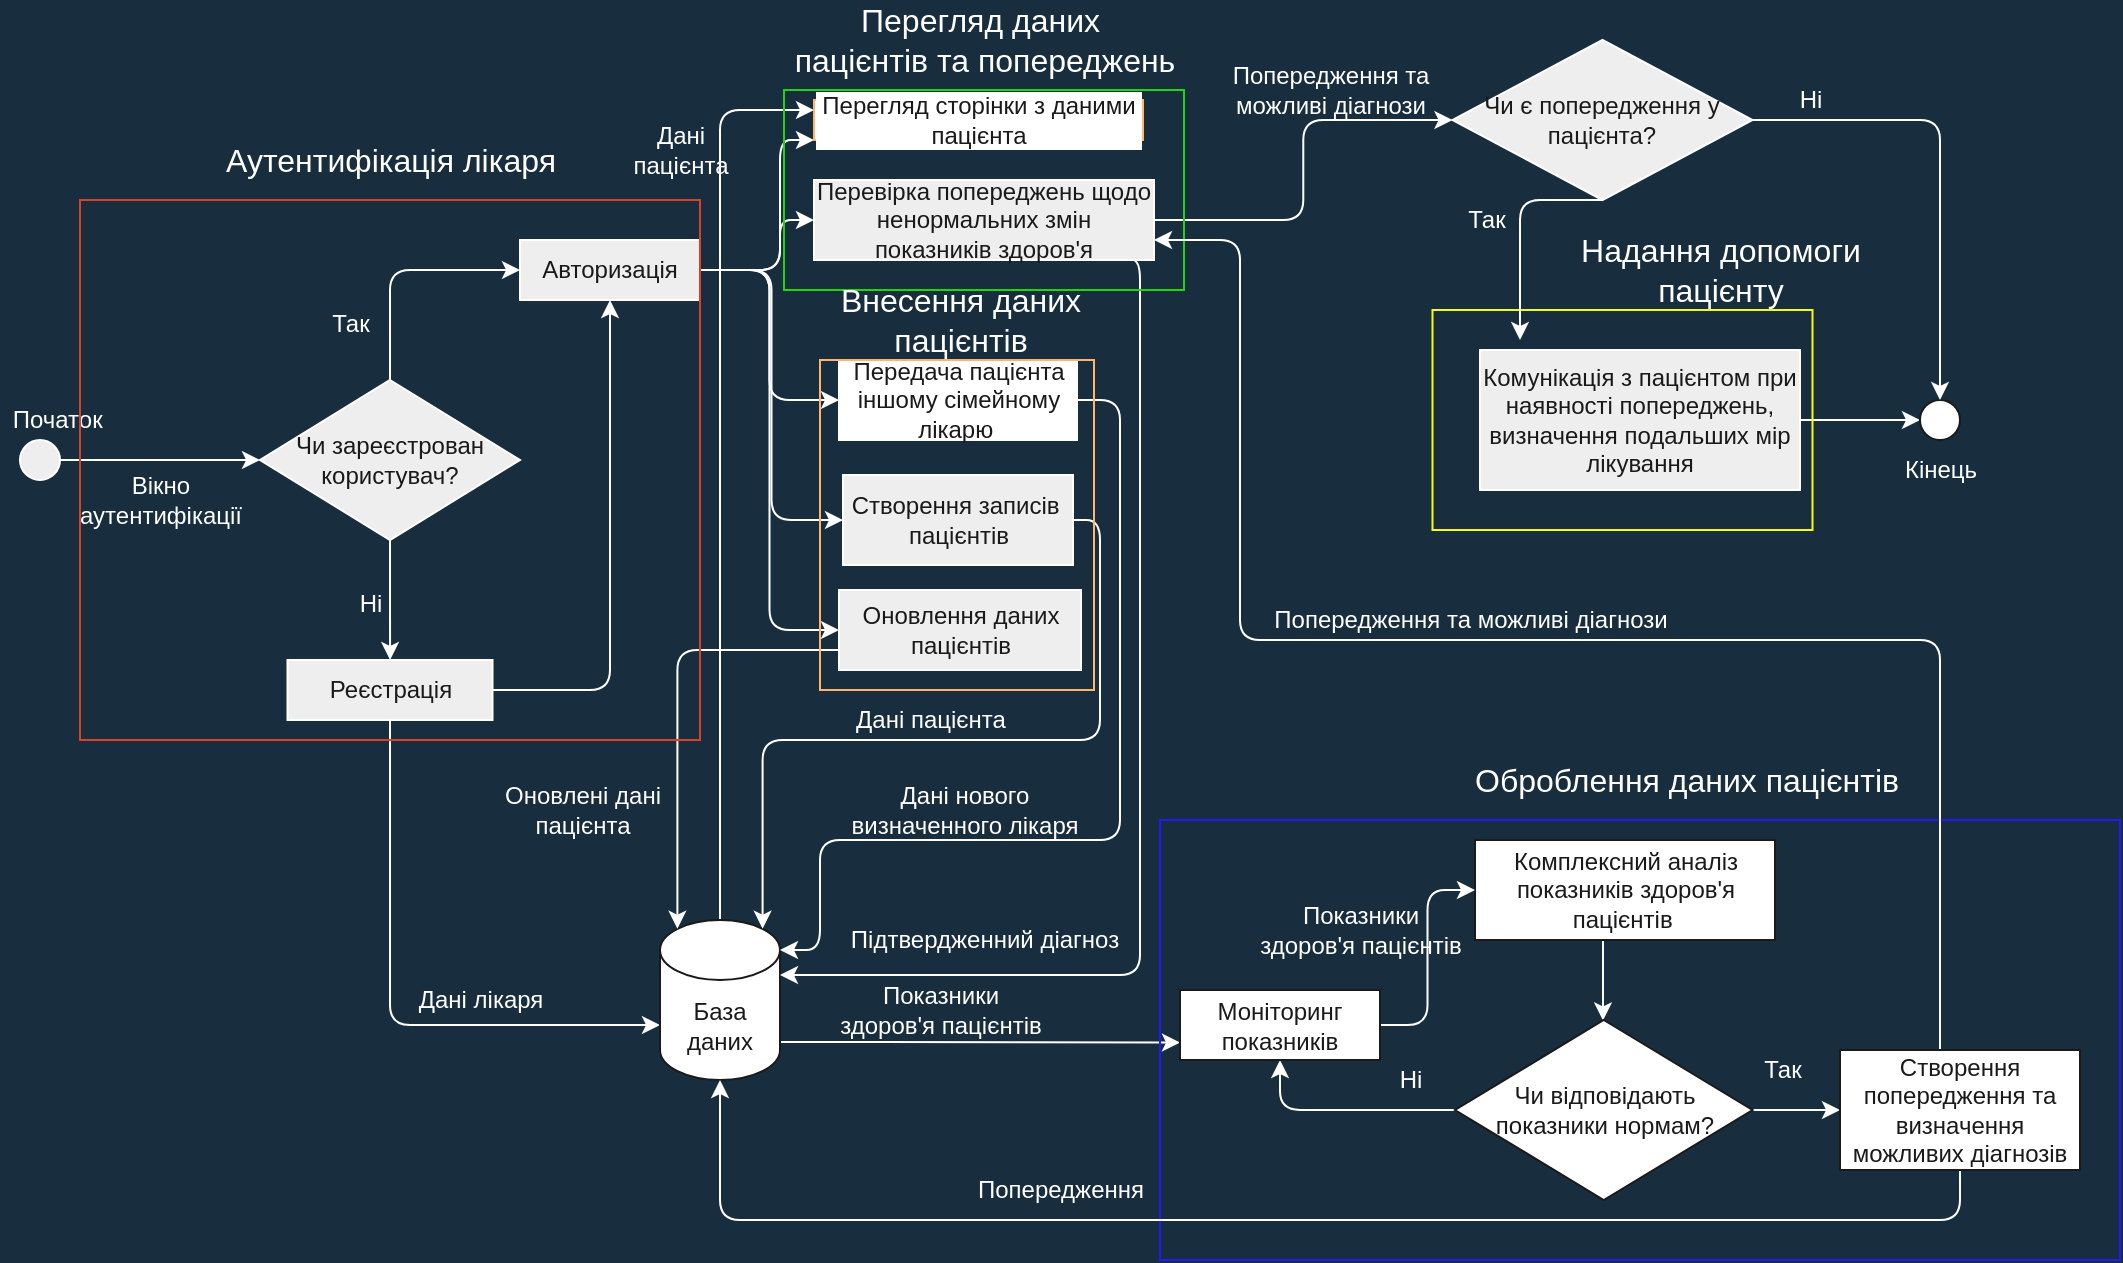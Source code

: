 <mxfile version="16.0.0" type="github">
  <diagram id="C5RBs43oDa-KdzZeNtuy" name="Page-1">
    <mxGraphModel dx="1379" dy="676" grid="1" gridSize="10" guides="1" tooltips="1" connect="1" arrows="1" fold="1" page="1" pageScale="1" pageWidth="4681" pageHeight="3300" background="#182E3E" math="0" shadow="0">
      <root>
        <mxCell id="WIyWlLk6GJQsqaUBKTNV-0" />
        <mxCell id="WIyWlLk6GJQsqaUBKTNV-1" parent="WIyWlLk6GJQsqaUBKTNV-0" />
        <mxCell id="y0yZuJV5ynNRILyXGZqt-6" style="edgeStyle=orthogonalEdgeStyle;curved=0;rounded=1;sketch=0;orthogonalLoop=1;jettySize=auto;html=1;fontColor=#FFFFFF;strokeColor=#FFFFFF;" edge="1" parent="WIyWlLk6GJQsqaUBKTNV-1" source="y0yZuJV5ynNRILyXGZqt-0">
          <mxGeometry relative="1" as="geometry">
            <mxPoint x="130" y="230" as="targetPoint" />
          </mxGeometry>
        </mxCell>
        <mxCell id="y0yZuJV5ynNRILyXGZqt-0" value="" style="ellipse;whiteSpace=wrap;html=1;aspect=fixed;rounded=0;sketch=0;fontColor=#1A1A1A;strokeColor=#FFFFFF;fillColor=#EEEEEE;" vertex="1" parent="WIyWlLk6GJQsqaUBKTNV-1">
          <mxGeometry x="10" y="220" width="20" height="20" as="geometry" />
        </mxCell>
        <mxCell id="y0yZuJV5ynNRILyXGZqt-3" value="Початок&amp;nbsp;" style="text;html=1;align=center;verticalAlign=middle;resizable=0;points=[];autosize=1;strokeColor=none;fillColor=none;fontColor=#FFFFFF;" vertex="1" parent="WIyWlLk6GJQsqaUBKTNV-1">
          <mxGeometry y="200" width="60" height="20" as="geometry" />
        </mxCell>
        <mxCell id="y0yZuJV5ynNRILyXGZqt-8" value="&lt;font style=&quot;font-size: 16px&quot;&gt;Аутентифікація лікаря&lt;/font&gt;" style="text;html=1;align=center;verticalAlign=middle;resizable=0;points=[];autosize=1;strokeColor=none;fillColor=none;fontColor=#FFFFFF;" vertex="1" parent="WIyWlLk6GJQsqaUBKTNV-1">
          <mxGeometry x="105" y="70" width="180" height="20" as="geometry" />
        </mxCell>
        <mxCell id="y0yZuJV5ynNRILyXGZqt-10" value="Вікно &lt;br&gt;аутентифікації" style="text;html=1;align=center;verticalAlign=middle;resizable=0;points=[];autosize=1;strokeColor=none;fillColor=none;fontSize=12;fontColor=#FFFFFF;" vertex="1" parent="WIyWlLk6GJQsqaUBKTNV-1">
          <mxGeometry x="30" y="235" width="100" height="30" as="geometry" />
        </mxCell>
        <mxCell id="y0yZuJV5ynNRILyXGZqt-14" value="" style="edgeStyle=orthogonalEdgeStyle;curved=0;rounded=1;sketch=0;orthogonalLoop=1;jettySize=auto;html=1;fontSize=12;fontColor=#1A1A1A;strokeColor=#FFFFFF;entryX=0;entryY=0.5;entryDx=0;entryDy=0;" edge="1" parent="WIyWlLk6GJQsqaUBKTNV-1" source="y0yZuJV5ynNRILyXGZqt-11" target="y0yZuJV5ynNRILyXGZqt-13">
          <mxGeometry relative="1" as="geometry" />
        </mxCell>
        <mxCell id="y0yZuJV5ynNRILyXGZqt-17" value="" style="edgeStyle=orthogonalEdgeStyle;curved=0;rounded=1;sketch=0;orthogonalLoop=1;jettySize=auto;html=1;fontSize=12;fontColor=#1A1A1A;strokeColor=#FFFFFF;" edge="1" parent="WIyWlLk6GJQsqaUBKTNV-1" source="y0yZuJV5ynNRILyXGZqt-11" target="y0yZuJV5ynNRILyXGZqt-16">
          <mxGeometry relative="1" as="geometry" />
        </mxCell>
        <mxCell id="y0yZuJV5ynNRILyXGZqt-11" value="&lt;font color=&quot;#1a1a1a&quot;&gt;Чи зареєстрован користувач?&lt;/font&gt;" style="rhombus;whiteSpace=wrap;html=1;rounded=0;sketch=0;fontSize=12;fontColor=#FFFFFF;strokeColor=#FFFFFF;fillColor=#EEEEEE;" vertex="1" parent="WIyWlLk6GJQsqaUBKTNV-1">
          <mxGeometry x="130" y="190" width="130" height="80" as="geometry" />
        </mxCell>
        <mxCell id="y0yZuJV5ynNRILyXGZqt-23" value="" style="edgeStyle=orthogonalEdgeStyle;curved=0;rounded=1;sketch=0;orthogonalLoop=1;jettySize=auto;html=1;fontSize=12;fontColor=#1A1A1A;strokeColor=#FFFFFF;entryX=0;entryY=0.5;entryDx=0;entryDy=0;" edge="1" parent="WIyWlLk6GJQsqaUBKTNV-1" source="y0yZuJV5ynNRILyXGZqt-13" target="y0yZuJV5ynNRILyXGZqt-22">
          <mxGeometry relative="1" as="geometry" />
        </mxCell>
        <mxCell id="y0yZuJV5ynNRILyXGZqt-28" style="edgeStyle=orthogonalEdgeStyle;curved=0;rounded=1;sketch=0;orthogonalLoop=1;jettySize=auto;html=1;entryX=0;entryY=0.5;entryDx=0;entryDy=0;fontSize=12;fontColor=#1A1A1A;strokeColor=#FFFFFF;" edge="1" parent="WIyWlLk6GJQsqaUBKTNV-1" source="y0yZuJV5ynNRILyXGZqt-13" target="y0yZuJV5ynNRILyXGZqt-26">
          <mxGeometry relative="1" as="geometry">
            <Array as="points">
              <mxPoint x="390" y="135" />
              <mxPoint x="390" y="110" />
            </Array>
          </mxGeometry>
        </mxCell>
        <mxCell id="y0yZuJV5ynNRILyXGZqt-29" style="edgeStyle=orthogonalEdgeStyle;curved=0;rounded=1;sketch=0;orthogonalLoop=1;jettySize=auto;html=1;fontSize=12;fontColor=#1A1A1A;strokeColor=#FFFFFF;entryX=0;entryY=0.5;entryDx=0;entryDy=0;" edge="1" parent="WIyWlLk6GJQsqaUBKTNV-1" source="y0yZuJV5ynNRILyXGZqt-13" target="y0yZuJV5ynNRILyXGZqt-30">
          <mxGeometry relative="1" as="geometry">
            <mxPoint x="380" y="50" as="targetPoint" />
          </mxGeometry>
        </mxCell>
        <mxCell id="y0yZuJV5ynNRILyXGZqt-76" value="" style="edgeStyle=orthogonalEdgeStyle;rounded=1;sketch=0;orthogonalLoop=1;jettySize=auto;html=1;fontSize=12;fontColor=#FFFFFF;strokeColor=#FFFFFF;entryX=0;entryY=0.5;entryDx=0;entryDy=0;" edge="1" parent="WIyWlLk6GJQsqaUBKTNV-1" source="y0yZuJV5ynNRILyXGZqt-13" target="y0yZuJV5ynNRILyXGZqt-75">
          <mxGeometry relative="1" as="geometry" />
        </mxCell>
        <mxCell id="y0yZuJV5ynNRILyXGZqt-110" style="edgeStyle=orthogonalEdgeStyle;rounded=1;sketch=0;orthogonalLoop=1;jettySize=auto;html=1;entryX=0;entryY=1;entryDx=0;entryDy=0;fontSize=12;fontColor=#FFFFFF;strokeColor=#FFFFFF;" edge="1" parent="WIyWlLk6GJQsqaUBKTNV-1" source="y0yZuJV5ynNRILyXGZqt-13" target="y0yZuJV5ynNRILyXGZqt-108">
          <mxGeometry relative="1" as="geometry">
            <Array as="points">
              <mxPoint x="390" y="135" />
              <mxPoint x="390" y="70" />
            </Array>
          </mxGeometry>
        </mxCell>
        <mxCell id="y0yZuJV5ynNRILyXGZqt-13" value="&lt;font color=&quot;#1a1a1a&quot;&gt;Авторизація&lt;/font&gt;" style="whiteSpace=wrap;html=1;fillColor=#EEEEEE;strokeColor=#FFFFFF;fontColor=#FFFFFF;rounded=0;sketch=0;" vertex="1" parent="WIyWlLk6GJQsqaUBKTNV-1">
          <mxGeometry x="260" y="120" width="90" height="30" as="geometry" />
        </mxCell>
        <mxCell id="y0yZuJV5ynNRILyXGZqt-20" style="edgeStyle=orthogonalEdgeStyle;curved=0;rounded=1;sketch=0;orthogonalLoop=1;jettySize=auto;html=1;entryX=0;entryY=0;entryDx=0;entryDy=52.5;entryPerimeter=0;fontSize=12;fontColor=#1A1A1A;strokeColor=#FFFFFF;exitX=0.5;exitY=1;exitDx=0;exitDy=0;" edge="1" parent="WIyWlLk6GJQsqaUBKTNV-1" source="y0yZuJV5ynNRILyXGZqt-16" target="y0yZuJV5ynNRILyXGZqt-19">
          <mxGeometry relative="1" as="geometry" />
        </mxCell>
        <mxCell id="y0yZuJV5ynNRILyXGZqt-21" style="edgeStyle=orthogonalEdgeStyle;curved=0;rounded=1;sketch=0;orthogonalLoop=1;jettySize=auto;html=1;entryX=0.5;entryY=1;entryDx=0;entryDy=0;fontSize=12;fontColor=#1A1A1A;strokeColor=#FFFFFF;" edge="1" parent="WIyWlLk6GJQsqaUBKTNV-1" source="y0yZuJV5ynNRILyXGZqt-16" target="y0yZuJV5ynNRILyXGZqt-13">
          <mxGeometry relative="1" as="geometry" />
        </mxCell>
        <mxCell id="y0yZuJV5ynNRILyXGZqt-16" value="&lt;font color=&quot;#1a1a1a&quot;&gt;Реєстрація&lt;/font&gt;" style="whiteSpace=wrap;html=1;fillColor=#EEEEEE;strokeColor=#FFFFFF;fontColor=#FFFFFF;rounded=0;sketch=0;" vertex="1" parent="WIyWlLk6GJQsqaUBKTNV-1">
          <mxGeometry x="143.75" y="330" width="102.5" height="30" as="geometry" />
        </mxCell>
        <mxCell id="y0yZuJV5ynNRILyXGZqt-100" style="edgeStyle=orthogonalEdgeStyle;rounded=1;sketch=0;orthogonalLoop=1;jettySize=auto;html=1;entryX=0;entryY=0.75;entryDx=0;entryDy=0;fontSize=12;fontColor=#FFFFFF;strokeColor=#FFFFFF;" edge="1" parent="WIyWlLk6GJQsqaUBKTNV-1" source="y0yZuJV5ynNRILyXGZqt-19" target="y0yZuJV5ynNRILyXGZqt-97">
          <mxGeometry relative="1" as="geometry">
            <Array as="points">
              <mxPoint x="430" y="521" />
              <mxPoint x="430" y="521" />
            </Array>
          </mxGeometry>
        </mxCell>
        <mxCell id="y0yZuJV5ynNRILyXGZqt-111" style="edgeStyle=orthogonalEdgeStyle;rounded=1;sketch=0;orthogonalLoop=1;jettySize=auto;html=1;entryX=0;entryY=0.25;entryDx=0;entryDy=0;fontSize=12;fontColor=#1A1A1A;strokeColor=#FFFFFF;" edge="1" parent="WIyWlLk6GJQsqaUBKTNV-1" source="y0yZuJV5ynNRILyXGZqt-19" target="y0yZuJV5ynNRILyXGZqt-108">
          <mxGeometry relative="1" as="geometry">
            <Array as="points">
              <mxPoint x="360" y="55" />
            </Array>
          </mxGeometry>
        </mxCell>
        <mxCell id="y0yZuJV5ynNRILyXGZqt-19" value="&lt;span style=&quot;background-color: rgb(255 , 255 , 255)&quot;&gt;База даних&lt;/span&gt;" style="shape=cylinder3;whiteSpace=wrap;html=1;boundedLbl=1;backgroundOutline=1;size=15;rounded=0;sketch=0;fontSize=12;fontColor=#1A1A1A;strokeColor=#1A1A1A;fillColor=#FFFFFF;" vertex="1" parent="WIyWlLk6GJQsqaUBKTNV-1">
          <mxGeometry x="330" y="460" width="60" height="80" as="geometry" />
        </mxCell>
        <mxCell id="y0yZuJV5ynNRILyXGZqt-33" style="edgeStyle=orthogonalEdgeStyle;curved=0;rounded=1;sketch=0;orthogonalLoop=1;jettySize=auto;html=1;entryX=0.855;entryY=0;entryDx=0;entryDy=4.35;entryPerimeter=0;fontSize=12;fontColor=#1A1A1A;strokeColor=#FFFFFF;exitX=1;exitY=0.5;exitDx=0;exitDy=0;" edge="1" parent="WIyWlLk6GJQsqaUBKTNV-1" source="y0yZuJV5ynNRILyXGZqt-22" target="y0yZuJV5ynNRILyXGZqt-19">
          <mxGeometry relative="1" as="geometry">
            <mxPoint x="530" y="200" as="sourcePoint" />
            <Array as="points">
              <mxPoint x="550" y="260" />
              <mxPoint x="550" y="370" />
              <mxPoint x="381" y="370" />
            </Array>
          </mxGeometry>
        </mxCell>
        <mxCell id="y0yZuJV5ynNRILyXGZqt-22" value="&lt;font color=&quot;#1a1a1a&quot;&gt;Створення записів&amp;nbsp;&lt;br&gt;пацієнтів&lt;/font&gt;" style="whiteSpace=wrap;html=1;fillColor=#EEEEEE;strokeColor=#FFFFFF;fontColor=#FFFFFF;rounded=0;sketch=0;" vertex="1" parent="WIyWlLk6GJQsqaUBKTNV-1">
          <mxGeometry x="421.5" y="237.5" width="115" height="45" as="geometry" />
        </mxCell>
        <mxCell id="y0yZuJV5ynNRILyXGZqt-90" style="edgeStyle=orthogonalEdgeStyle;rounded=1;sketch=0;orthogonalLoop=1;jettySize=auto;html=1;entryX=1;entryY=0;entryDx=0;entryDy=27.5;entryPerimeter=0;fontSize=12;fontColor=#FFFFFF;strokeColor=#FFFFFF;exitX=0.912;exitY=0.997;exitDx=0;exitDy=0;exitPerimeter=0;" edge="1" parent="WIyWlLk6GJQsqaUBKTNV-1" source="y0yZuJV5ynNRILyXGZqt-26" target="y0yZuJV5ynNRILyXGZqt-19">
          <mxGeometry relative="1" as="geometry">
            <mxPoint x="570" y="170" as="sourcePoint" />
            <Array as="points">
              <mxPoint x="570" y="488" />
            </Array>
          </mxGeometry>
        </mxCell>
        <mxCell id="y0yZuJV5ynNRILyXGZqt-116" value="" style="edgeStyle=orthogonalEdgeStyle;rounded=1;sketch=0;orthogonalLoop=1;jettySize=auto;html=1;fontSize=12;fontColor=#FFFFFF;strokeColor=#FFFFFF;" edge="1" parent="WIyWlLk6GJQsqaUBKTNV-1" source="y0yZuJV5ynNRILyXGZqt-26" target="y0yZuJV5ynNRILyXGZqt-115">
          <mxGeometry relative="1" as="geometry" />
        </mxCell>
        <mxCell id="y0yZuJV5ynNRILyXGZqt-26" value="&lt;span style=&quot;color: rgb(26 , 26 , 26)&quot;&gt;Перевірка попереджень щодо ненормальних змін показників здоров&#39;я&lt;/span&gt;" style="whiteSpace=wrap;html=1;fillColor=#EEEEEE;strokeColor=#FFFFFF;fontColor=#FFFFFF;rounded=0;sketch=0;" vertex="1" parent="WIyWlLk6GJQsqaUBKTNV-1">
          <mxGeometry x="407" y="90" width="170" height="40" as="geometry" />
        </mxCell>
        <mxCell id="y0yZuJV5ynNRILyXGZqt-34" style="edgeStyle=orthogonalEdgeStyle;curved=0;rounded=1;sketch=0;orthogonalLoop=1;jettySize=auto;html=1;entryX=0.145;entryY=0;entryDx=0;entryDy=4.35;entryPerimeter=0;fontSize=12;fontColor=#1A1A1A;strokeColor=#FFFFFF;exitX=0;exitY=0.75;exitDx=0;exitDy=0;" edge="1" parent="WIyWlLk6GJQsqaUBKTNV-1" source="y0yZuJV5ynNRILyXGZqt-30" target="y0yZuJV5ynNRILyXGZqt-19">
          <mxGeometry relative="1" as="geometry" />
        </mxCell>
        <mxCell id="y0yZuJV5ynNRILyXGZqt-30" value="&lt;font color=&quot;#1a1a1a&quot;&gt;Оновлення даних пацієнтів&lt;/font&gt;" style="whiteSpace=wrap;html=1;fillColor=#EEEEEE;strokeColor=#FFFFFF;fontColor=#FFFFFF;rounded=0;sketch=0;" vertex="1" parent="WIyWlLk6GJQsqaUBKTNV-1">
          <mxGeometry x="419.5" y="295" width="121" height="40" as="geometry" />
        </mxCell>
        <mxCell id="y0yZuJV5ynNRILyXGZqt-35" value="Дані лікаря" style="text;html=1;align=center;verticalAlign=middle;resizable=0;points=[];autosize=1;strokeColor=none;fillColor=none;fontSize=12;fontColor=#FFFFFF;" vertex="1" parent="WIyWlLk6GJQsqaUBKTNV-1">
          <mxGeometry x="200" y="490" width="80" height="20" as="geometry" />
        </mxCell>
        <mxCell id="y0yZuJV5ynNRILyXGZqt-36" value="Оновлені дані &lt;br&gt;пацієнта" style="text;html=1;align=center;verticalAlign=middle;resizable=0;points=[];autosize=1;strokeColor=none;fillColor=none;fontSize=12;fontColor=#FFFFFF;" vertex="1" parent="WIyWlLk6GJQsqaUBKTNV-1">
          <mxGeometry x="246.25" y="390" width="90" height="30" as="geometry" />
        </mxCell>
        <mxCell id="y0yZuJV5ynNRILyXGZqt-37" value="Дані пацієнта" style="text;html=1;align=center;verticalAlign=middle;resizable=0;points=[];autosize=1;strokeColor=none;fillColor=none;fontSize=12;fontColor=#FFFFFF;" vertex="1" parent="WIyWlLk6GJQsqaUBKTNV-1">
          <mxGeometry x="420" y="350" width="90" height="20" as="geometry" />
        </mxCell>
        <mxCell id="y0yZuJV5ynNRILyXGZqt-80" value="" style="edgeStyle=orthogonalEdgeStyle;rounded=1;sketch=0;orthogonalLoop=1;jettySize=auto;html=1;fontSize=12;fontColor=#FFFFFF;strokeColor=#FFFFFF;" edge="1" parent="WIyWlLk6GJQsqaUBKTNV-1" source="y0yZuJV5ynNRILyXGZqt-38" target="y0yZuJV5ynNRILyXGZqt-79">
          <mxGeometry relative="1" as="geometry">
            <Array as="points">
              <mxPoint x="801.5" y="480" />
              <mxPoint x="801.5" y="480" />
            </Array>
          </mxGeometry>
        </mxCell>
        <mxCell id="y0yZuJV5ynNRILyXGZqt-38" value="Комплексний аналіз показників здоров&#39;я пацієнтів&amp;nbsp;" style="whiteSpace=wrap;html=1;fillColor=#FFFFFF;strokeColor=#1A1A1A;fontColor=#1A1A1A;rounded=0;sketch=0;" vertex="1" parent="WIyWlLk6GJQsqaUBKTNV-1">
          <mxGeometry x="737.5" y="420" width="150" height="50" as="geometry" />
        </mxCell>
        <mxCell id="y0yZuJV5ynNRILyXGZqt-42" value="Попередження та можливі діагнози" style="text;html=1;align=center;verticalAlign=middle;resizable=0;points=[];autosize=1;strokeColor=none;fillColor=none;fontSize=12;fontColor=#FFFFFF;" vertex="1" parent="WIyWlLk6GJQsqaUBKTNV-1">
          <mxGeometry x="630" y="300" width="210" height="20" as="geometry" />
        </mxCell>
        <mxCell id="y0yZuJV5ynNRILyXGZqt-43" value="Показники &lt;br&gt;здоров&#39;я пацієнтів" style="text;html=1;align=center;verticalAlign=middle;resizable=0;points=[];autosize=1;strokeColor=none;fillColor=none;fontSize=12;fontColor=#FFFFFF;" vertex="1" parent="WIyWlLk6GJQsqaUBKTNV-1">
          <mxGeometry x="410" y="490" width="120" height="30" as="geometry" />
        </mxCell>
        <mxCell id="y0yZuJV5ynNRILyXGZqt-49" value="" style="edgeStyle=orthogonalEdgeStyle;curved=0;rounded=1;sketch=0;orthogonalLoop=1;jettySize=auto;html=1;fontSize=12;fontColor=#1A1A1A;strokeColor=#FFFFFF;entryX=0;entryY=0.5;entryDx=0;entryDy=0;exitX=1;exitY=0.5;exitDx=0;exitDy=0;" edge="1" parent="WIyWlLk6GJQsqaUBKTNV-1" source="y0yZuJV5ynNRILyXGZqt-46" target="y0yZuJV5ynNRILyXGZqt-50">
          <mxGeometry relative="1" as="geometry">
            <mxPoint x="830" y="290" as="sourcePoint" />
            <mxPoint x="720" y="330" as="targetPoint" />
            <Array as="points">
              <mxPoint x="920" y="210" />
            </Array>
          </mxGeometry>
        </mxCell>
        <mxCell id="y0yZuJV5ynNRILyXGZqt-46" value="&lt;font color=&quot;#1a1a1a&quot;&gt;Комунікація з пацієнтом при наявності попереджень, визначення подальших мір лікування&lt;/font&gt;" style="whiteSpace=wrap;html=1;fillColor=#EEEEEE;strokeColor=#FFFFFF;fontColor=#FFFFFF;rounded=0;sketch=0;" vertex="1" parent="WIyWlLk6GJQsqaUBKTNV-1">
          <mxGeometry x="740" y="175" width="160" height="70" as="geometry" />
        </mxCell>
        <mxCell id="y0yZuJV5ynNRILyXGZqt-50" value="" style="ellipse;whiteSpace=wrap;html=1;aspect=fixed;rounded=0;labelBackgroundColor=#FFFFFF;sketch=0;fontSize=12;fontColor=#1A1A1A;strokeColor=#1A1A1A;fillColor=#FFFFFF;" vertex="1" parent="WIyWlLk6GJQsqaUBKTNV-1">
          <mxGeometry x="960" y="200" width="20" height="20" as="geometry" />
        </mxCell>
        <mxCell id="y0yZuJV5ynNRILyXGZqt-51" value="&lt;font color=&quot;#ffffff&quot;&gt;Кінець&lt;br&gt;&lt;/font&gt;" style="text;html=1;align=center;verticalAlign=middle;resizable=0;points=[];autosize=1;strokeColor=none;fillColor=none;fontSize=12;fontColor=#1A1A1A;" vertex="1" parent="WIyWlLk6GJQsqaUBKTNV-1">
          <mxGeometry x="945" y="225" width="50" height="20" as="geometry" />
        </mxCell>
        <mxCell id="y0yZuJV5ynNRILyXGZqt-59" value="&lt;font style=&quot;font-size: 16px&quot;&gt;Оброблення даних пацієнтів&lt;/font&gt;" style="text;html=1;align=center;verticalAlign=middle;resizable=0;points=[];autosize=1;strokeColor=none;fillColor=none;fontSize=12;fontColor=#FFFFFF;" vertex="1" parent="WIyWlLk6GJQsqaUBKTNV-1">
          <mxGeometry x="727.5" y="380" width="230" height="20" as="geometry" />
        </mxCell>
        <mxCell id="y0yZuJV5ynNRILyXGZqt-60" value="Перегляд даних&amp;nbsp;&lt;br&gt;пацієнтів та попереджень" style="text;html=1;align=center;verticalAlign=middle;resizable=0;points=[];autosize=1;strokeColor=none;fillColor=none;fontSize=16;fontColor=#FFFFFF;" vertex="1" parent="WIyWlLk6GJQsqaUBKTNV-1">
          <mxGeometry x="387" width="210" height="40" as="geometry" />
        </mxCell>
        <mxCell id="y0yZuJV5ynNRILyXGZqt-61" value="Надання допомоги&lt;br&gt;пацієнту" style="text;html=1;align=center;verticalAlign=middle;resizable=0;points=[];autosize=1;strokeColor=none;fillColor=none;fontSize=16;fontColor=#FFFFFF;" vertex="1" parent="WIyWlLk6GJQsqaUBKTNV-1">
          <mxGeometry x="780" y="115" width="160" height="40" as="geometry" />
        </mxCell>
        <mxCell id="y0yZuJV5ynNRILyXGZqt-67" value="" style="rounded=0;labelBackgroundColor=default;sketch=0;fontSize=16;whiteSpace=wrap;html=1;fillColor=none;fontColor=#333333;strokeColor=#D6422B;gradientColor=none;" vertex="1" parent="WIyWlLk6GJQsqaUBKTNV-1">
          <mxGeometry x="40" y="100" width="310" height="270" as="geometry" />
        </mxCell>
        <mxCell id="y0yZuJV5ynNRILyXGZqt-68" value="" style="rounded=0;whiteSpace=wrap;html=1;labelBackgroundColor=default;sketch=0;fontSize=16;fontColor=#FFFFFF;strokeColor=#1CD615;fillColor=none;gradientColor=none;" vertex="1" parent="WIyWlLk6GJQsqaUBKTNV-1">
          <mxGeometry x="392" y="45" width="200" height="100" as="geometry" />
        </mxCell>
        <mxCell id="y0yZuJV5ynNRILyXGZqt-69" value="" style="rounded=0;whiteSpace=wrap;html=1;labelBackgroundColor=default;sketch=0;fontSize=16;fontColor=#FFFFFF;strokeColor=#F5FC14;fillColor=none;gradientColor=none;" vertex="1" parent="WIyWlLk6GJQsqaUBKTNV-1">
          <mxGeometry x="716.25" y="155" width="190" height="110" as="geometry" />
        </mxCell>
        <mxCell id="y0yZuJV5ynNRILyXGZqt-70" value="" style="rounded=0;whiteSpace=wrap;html=1;labelBackgroundColor=default;sketch=0;fontSize=16;fontColor=#FFFFFF;strokeColor=#2119FC;fillColor=none;gradientColor=none;" vertex="1" parent="WIyWlLk6GJQsqaUBKTNV-1">
          <mxGeometry x="580" y="410" width="480" height="220" as="geometry" />
        </mxCell>
        <mxCell id="y0yZuJV5ynNRILyXGZqt-71" value="&lt;font style=&quot;font-size: 12px&quot;&gt;Так&lt;/font&gt;" style="text;html=1;align=center;verticalAlign=middle;resizable=0;points=[];autosize=1;strokeColor=none;fillColor=none;fontSize=16;fontColor=#FFFFFF;" vertex="1" parent="WIyWlLk6GJQsqaUBKTNV-1">
          <mxGeometry x="160" y="150" width="30" height="20" as="geometry" />
        </mxCell>
        <mxCell id="y0yZuJV5ynNRILyXGZqt-72" value="&lt;font style=&quot;font-size: 12px&quot;&gt;Ні&lt;/font&gt;" style="text;html=1;align=center;verticalAlign=middle;resizable=0;points=[];autosize=1;strokeColor=none;fillColor=none;fontSize=16;fontColor=#FFFFFF;" vertex="1" parent="WIyWlLk6GJQsqaUBKTNV-1">
          <mxGeometry x="170" y="290" width="30" height="20" as="geometry" />
        </mxCell>
        <mxCell id="y0yZuJV5ynNRILyXGZqt-77" style="edgeStyle=orthogonalEdgeStyle;rounded=1;sketch=0;orthogonalLoop=1;jettySize=auto;html=1;entryX=1;entryY=0;entryDx=0;entryDy=15;entryPerimeter=0;fontSize=12;fontColor=#1A1A1A;strokeColor=#FFFFFF;exitX=1;exitY=0.5;exitDx=0;exitDy=0;" edge="1" parent="WIyWlLk6GJQsqaUBKTNV-1" source="y0yZuJV5ynNRILyXGZqt-75" target="y0yZuJV5ynNRILyXGZqt-19">
          <mxGeometry relative="1" as="geometry">
            <Array as="points">
              <mxPoint x="560" y="200" />
              <mxPoint x="560" y="420" />
              <mxPoint x="410" y="420" />
              <mxPoint x="410" y="475" />
            </Array>
          </mxGeometry>
        </mxCell>
        <mxCell id="y0yZuJV5ynNRILyXGZqt-75" value="&lt;font color=&quot;#1a1a1a&quot;&gt;Передача пацієнта іншому сімейному лікарю&amp;nbsp;&lt;/font&gt;" style="whiteSpace=wrap;html=1;fillColor=default;strokeColor=#FFFFFF;fontColor=#FFFFFF;rounded=0;sketch=0;" vertex="1" parent="WIyWlLk6GJQsqaUBKTNV-1">
          <mxGeometry x="419.5" y="180" width="119" height="40" as="geometry" />
        </mxCell>
        <mxCell id="y0yZuJV5ynNRILyXGZqt-78" value="&lt;font color=&quot;#ffffff&quot;&gt;Дані нового &lt;br&gt;визначенного лікаря&lt;/font&gt;" style="text;html=1;align=center;verticalAlign=middle;resizable=0;points=[];autosize=1;strokeColor=none;fillColor=none;fontSize=12;fontColor=#1A1A1A;" vertex="1" parent="WIyWlLk6GJQsqaUBKTNV-1">
          <mxGeometry x="417" y="390" width="130" height="30" as="geometry" />
        </mxCell>
        <mxCell id="y0yZuJV5ynNRILyXGZqt-82" value="" style="edgeStyle=orthogonalEdgeStyle;rounded=1;sketch=0;orthogonalLoop=1;jettySize=auto;html=1;fontSize=12;fontColor=#FFFFFF;strokeColor=#FFFFFF;" edge="1" parent="WIyWlLk6GJQsqaUBKTNV-1" source="y0yZuJV5ynNRILyXGZqt-79" target="y0yZuJV5ynNRILyXGZqt-81">
          <mxGeometry relative="1" as="geometry" />
        </mxCell>
        <mxCell id="y0yZuJV5ynNRILyXGZqt-87" style="edgeStyle=orthogonalEdgeStyle;rounded=1;sketch=0;orthogonalLoop=1;jettySize=auto;html=1;fontSize=12;fontColor=#FFFFFF;strokeColor=#FFFFFF;entryX=0.5;entryY=1;entryDx=0;entryDy=0;" edge="1" parent="WIyWlLk6GJQsqaUBKTNV-1" source="y0yZuJV5ynNRILyXGZqt-79" target="y0yZuJV5ynNRILyXGZqt-97">
          <mxGeometry relative="1" as="geometry">
            <mxPoint x="409" y="520" as="targetPoint" />
            <Array as="points">
              <mxPoint x="640" y="555" />
            </Array>
          </mxGeometry>
        </mxCell>
        <mxCell id="y0yZuJV5ynNRILyXGZqt-79" value="Чи відповідають показники нормам?" style="rhombus;whiteSpace=wrap;html=1;fillColor=#FFFFFF;strokeColor=#1A1A1A;fontColor=#1A1A1A;rounded=0;sketch=0;" vertex="1" parent="WIyWlLk6GJQsqaUBKTNV-1">
          <mxGeometry x="727.5" y="510" width="148.75" height="90" as="geometry" />
        </mxCell>
        <mxCell id="y0yZuJV5ynNRILyXGZqt-85" style="edgeStyle=orthogonalEdgeStyle;rounded=1;sketch=0;orthogonalLoop=1;jettySize=auto;html=1;entryX=0.5;entryY=1;entryDx=0;entryDy=0;entryPerimeter=0;fontSize=12;fontColor=#FFFFFF;strokeColor=#FFFFFF;exitX=0.5;exitY=1;exitDx=0;exitDy=0;" edge="1" parent="WIyWlLk6GJQsqaUBKTNV-1" source="y0yZuJV5ynNRILyXGZqt-81" target="y0yZuJV5ynNRILyXGZqt-19">
          <mxGeometry relative="1" as="geometry">
            <Array as="points">
              <mxPoint x="980" y="610" />
              <mxPoint x="360" y="610" />
            </Array>
          </mxGeometry>
        </mxCell>
        <mxCell id="y0yZuJV5ynNRILyXGZqt-92" style="edgeStyle=orthogonalEdgeStyle;rounded=1;sketch=0;orthogonalLoop=1;jettySize=auto;html=1;fontSize=12;fontColor=#FFFFFF;strokeColor=#FFFFFF;entryX=1;entryY=0.75;entryDx=0;entryDy=0;" edge="1" parent="WIyWlLk6GJQsqaUBKTNV-1" source="y0yZuJV5ynNRILyXGZqt-81" target="y0yZuJV5ynNRILyXGZqt-26">
          <mxGeometry relative="1" as="geometry">
            <mxPoint x="590" y="123" as="targetPoint" />
            <Array as="points">
              <mxPoint x="970" y="320" />
              <mxPoint x="620" y="320" />
              <mxPoint x="620" y="120" />
            </Array>
          </mxGeometry>
        </mxCell>
        <mxCell id="y0yZuJV5ynNRILyXGZqt-81" value="Створення попередження та визначення можливих діагнозів" style="whiteSpace=wrap;html=1;fillColor=#FFFFFF;strokeColor=#1A1A1A;fontColor=#1A1A1A;rounded=0;sketch=0;" vertex="1" parent="WIyWlLk6GJQsqaUBKTNV-1">
          <mxGeometry x="920" y="525" width="120" height="60" as="geometry" />
        </mxCell>
        <mxCell id="y0yZuJV5ynNRILyXGZqt-86" value="Так" style="text;html=1;align=center;verticalAlign=middle;resizable=0;points=[];autosize=1;strokeColor=none;fillColor=none;fontSize=12;fontColor=#FFFFFF;" vertex="1" parent="WIyWlLk6GJQsqaUBKTNV-1">
          <mxGeometry x="876.25" y="525" width="30" height="20" as="geometry" />
        </mxCell>
        <mxCell id="y0yZuJV5ynNRILyXGZqt-88" value="Ні" style="text;html=1;align=center;verticalAlign=middle;resizable=0;points=[];autosize=1;strokeColor=none;fillColor=none;fontSize=12;fontColor=#FFFFFF;" vertex="1" parent="WIyWlLk6GJQsqaUBKTNV-1">
          <mxGeometry x="690" y="530" width="30" height="20" as="geometry" />
        </mxCell>
        <mxCell id="y0yZuJV5ynNRILyXGZqt-89" value="Попередження" style="text;html=1;align=center;verticalAlign=middle;resizable=0;points=[];autosize=1;strokeColor=none;fillColor=none;fontSize=12;fontColor=#FFFFFF;" vertex="1" parent="WIyWlLk6GJQsqaUBKTNV-1">
          <mxGeometry x="480" y="585" width="100" height="20" as="geometry" />
        </mxCell>
        <mxCell id="y0yZuJV5ynNRILyXGZqt-91" value="Підтвердженний діагноз" style="text;html=1;align=center;verticalAlign=middle;resizable=0;points=[];autosize=1;strokeColor=none;fillColor=none;fontSize=12;fontColor=#FFFFFF;" vertex="1" parent="WIyWlLk6GJQsqaUBKTNV-1">
          <mxGeometry x="417" y="460" width="150" height="20" as="geometry" />
        </mxCell>
        <mxCell id="y0yZuJV5ynNRILyXGZqt-102" style="edgeStyle=orthogonalEdgeStyle;rounded=1;sketch=0;orthogonalLoop=1;jettySize=auto;html=1;entryX=0;entryY=0.5;entryDx=0;entryDy=0;fontSize=12;fontColor=#FFFFFF;strokeColor=#FFFFFF;" edge="1" parent="WIyWlLk6GJQsqaUBKTNV-1" source="y0yZuJV5ynNRILyXGZqt-97" target="y0yZuJV5ynNRILyXGZqt-38">
          <mxGeometry relative="1" as="geometry" />
        </mxCell>
        <mxCell id="y0yZuJV5ynNRILyXGZqt-97" value="Моніторинг показників" style="whiteSpace=wrap;html=1;fillColor=#FFFFFF;strokeColor=#1A1A1A;fontColor=#1A1A1A;rounded=0;sketch=0;" vertex="1" parent="WIyWlLk6GJQsqaUBKTNV-1">
          <mxGeometry x="590" y="495" width="100" height="35" as="geometry" />
        </mxCell>
        <mxCell id="y0yZuJV5ynNRILyXGZqt-103" value="Показники&lt;br&gt;здоров&#39;я пацієнтів" style="text;html=1;align=center;verticalAlign=middle;resizable=0;points=[];autosize=1;strokeColor=none;fillColor=none;fontSize=12;fontColor=#FFFFFF;" vertex="1" parent="WIyWlLk6GJQsqaUBKTNV-1">
          <mxGeometry x="620" y="450" width="120" height="30" as="geometry" />
        </mxCell>
        <mxCell id="y0yZuJV5ynNRILyXGZqt-104" value="&lt;span style=&quot;font-size: 16px&quot;&gt;Внесення даних&lt;/span&gt;&lt;br style=&quot;font-size: 16px&quot;&gt;&lt;span style=&quot;font-size: 16px&quot;&gt;пацієнтів&lt;/span&gt;" style="text;html=1;align=center;verticalAlign=middle;resizable=0;points=[];autosize=1;strokeColor=none;fillColor=none;fontSize=12;fontColor=#FFFFFF;" vertex="1" parent="WIyWlLk6GJQsqaUBKTNV-1">
          <mxGeometry x="410" y="145" width="140" height="30" as="geometry" />
        </mxCell>
        <mxCell id="y0yZuJV5ynNRILyXGZqt-107" value="" style="rounded=0;whiteSpace=wrap;html=1;labelBackgroundColor=default;sketch=0;fontSize=12;fontColor=#FFFFFF;strokeColor=#FFB570;fillColor=none;gradientColor=none;" vertex="1" parent="WIyWlLk6GJQsqaUBKTNV-1">
          <mxGeometry x="410" y="180" width="137" height="165" as="geometry" />
        </mxCell>
        <mxCell id="y0yZuJV5ynNRILyXGZqt-108" value="&lt;font color=&quot;#1a1a1a&quot;&gt;Перегляд сторінки з даними пацієнта&lt;/font&gt;" style="rounded=0;whiteSpace=wrap;html=1;labelBackgroundColor=default;sketch=0;fontSize=12;fontColor=#FFFFFF;strokeColor=#FFB570;fillColor=default;gradientColor=none;" vertex="1" parent="WIyWlLk6GJQsqaUBKTNV-1">
          <mxGeometry x="407" y="50" width="164.5" height="20" as="geometry" />
        </mxCell>
        <mxCell id="y0yZuJV5ynNRILyXGZqt-112" value="&lt;font color=&quot;#ffffff&quot;&gt;Дані &lt;br&gt;пацієнта&lt;/font&gt;" style="text;html=1;align=center;verticalAlign=middle;resizable=0;points=[];autosize=1;strokeColor=none;fillColor=none;fontSize=12;fontColor=#1A1A1A;" vertex="1" parent="WIyWlLk6GJQsqaUBKTNV-1">
          <mxGeometry x="310" y="60" width="60" height="30" as="geometry" />
        </mxCell>
        <mxCell id="y0yZuJV5ynNRILyXGZqt-113" value="Попередження та &lt;br&gt;можливі діагнози" style="text;html=1;align=center;verticalAlign=middle;resizable=0;points=[];autosize=1;strokeColor=none;fillColor=none;fontSize=12;fontColor=#FFFFFF;" vertex="1" parent="WIyWlLk6GJQsqaUBKTNV-1">
          <mxGeometry x="610" y="30" width="110" height="30" as="geometry" />
        </mxCell>
        <mxCell id="y0yZuJV5ynNRILyXGZqt-117" style="edgeStyle=orthogonalEdgeStyle;rounded=1;sketch=0;orthogonalLoop=1;jettySize=auto;html=1;entryX=0.5;entryY=0;entryDx=0;entryDy=0;fontSize=12;fontColor=#1A1A1A;strokeColor=#FFFFFF;" edge="1" parent="WIyWlLk6GJQsqaUBKTNV-1" source="y0yZuJV5ynNRILyXGZqt-115" target="y0yZuJV5ynNRILyXGZqt-50">
          <mxGeometry relative="1" as="geometry" />
        </mxCell>
        <mxCell id="y0yZuJV5ynNRILyXGZqt-118" style="edgeStyle=orthogonalEdgeStyle;rounded=1;sketch=0;orthogonalLoop=1;jettySize=auto;html=1;exitX=0.5;exitY=1;exitDx=0;exitDy=0;fontSize=12;fontColor=#1A1A1A;strokeColor=#FFFFFF;" edge="1" parent="WIyWlLk6GJQsqaUBKTNV-1" source="y0yZuJV5ynNRILyXGZqt-115">
          <mxGeometry relative="1" as="geometry">
            <mxPoint x="760" y="170" as="targetPoint" />
            <Array as="points">
              <mxPoint x="760" y="100" />
            </Array>
          </mxGeometry>
        </mxCell>
        <mxCell id="y0yZuJV5ynNRILyXGZqt-115" value="&lt;font color=&quot;#1a1a1a&quot;&gt;Чи є попередження у пацієнта?&lt;/font&gt;" style="rhombus;whiteSpace=wrap;html=1;fillColor=#EEEEEE;strokeColor=#FFFFFF;fontColor=#FFFFFF;rounded=0;sketch=0;" vertex="1" parent="WIyWlLk6GJQsqaUBKTNV-1">
          <mxGeometry x="726.25" y="20" width="150" height="80" as="geometry" />
        </mxCell>
        <mxCell id="y0yZuJV5ynNRILyXGZqt-119" value="&lt;font color=&quot;#ffffff&quot;&gt;Так&lt;/font&gt;" style="text;html=1;align=center;verticalAlign=middle;resizable=0;points=[];autosize=1;strokeColor=none;fillColor=none;fontSize=12;fontColor=#1A1A1A;" vertex="1" parent="WIyWlLk6GJQsqaUBKTNV-1">
          <mxGeometry x="727.5" y="100" width="30" height="20" as="geometry" />
        </mxCell>
        <mxCell id="y0yZuJV5ynNRILyXGZqt-120" value="Ні" style="text;html=1;align=center;verticalAlign=middle;resizable=0;points=[];autosize=1;strokeColor=none;fillColor=none;fontSize=12;fontColor=#FFFFFF;" vertex="1" parent="WIyWlLk6GJQsqaUBKTNV-1">
          <mxGeometry x="890" y="40" width="30" height="20" as="geometry" />
        </mxCell>
      </root>
    </mxGraphModel>
  </diagram>
</mxfile>
